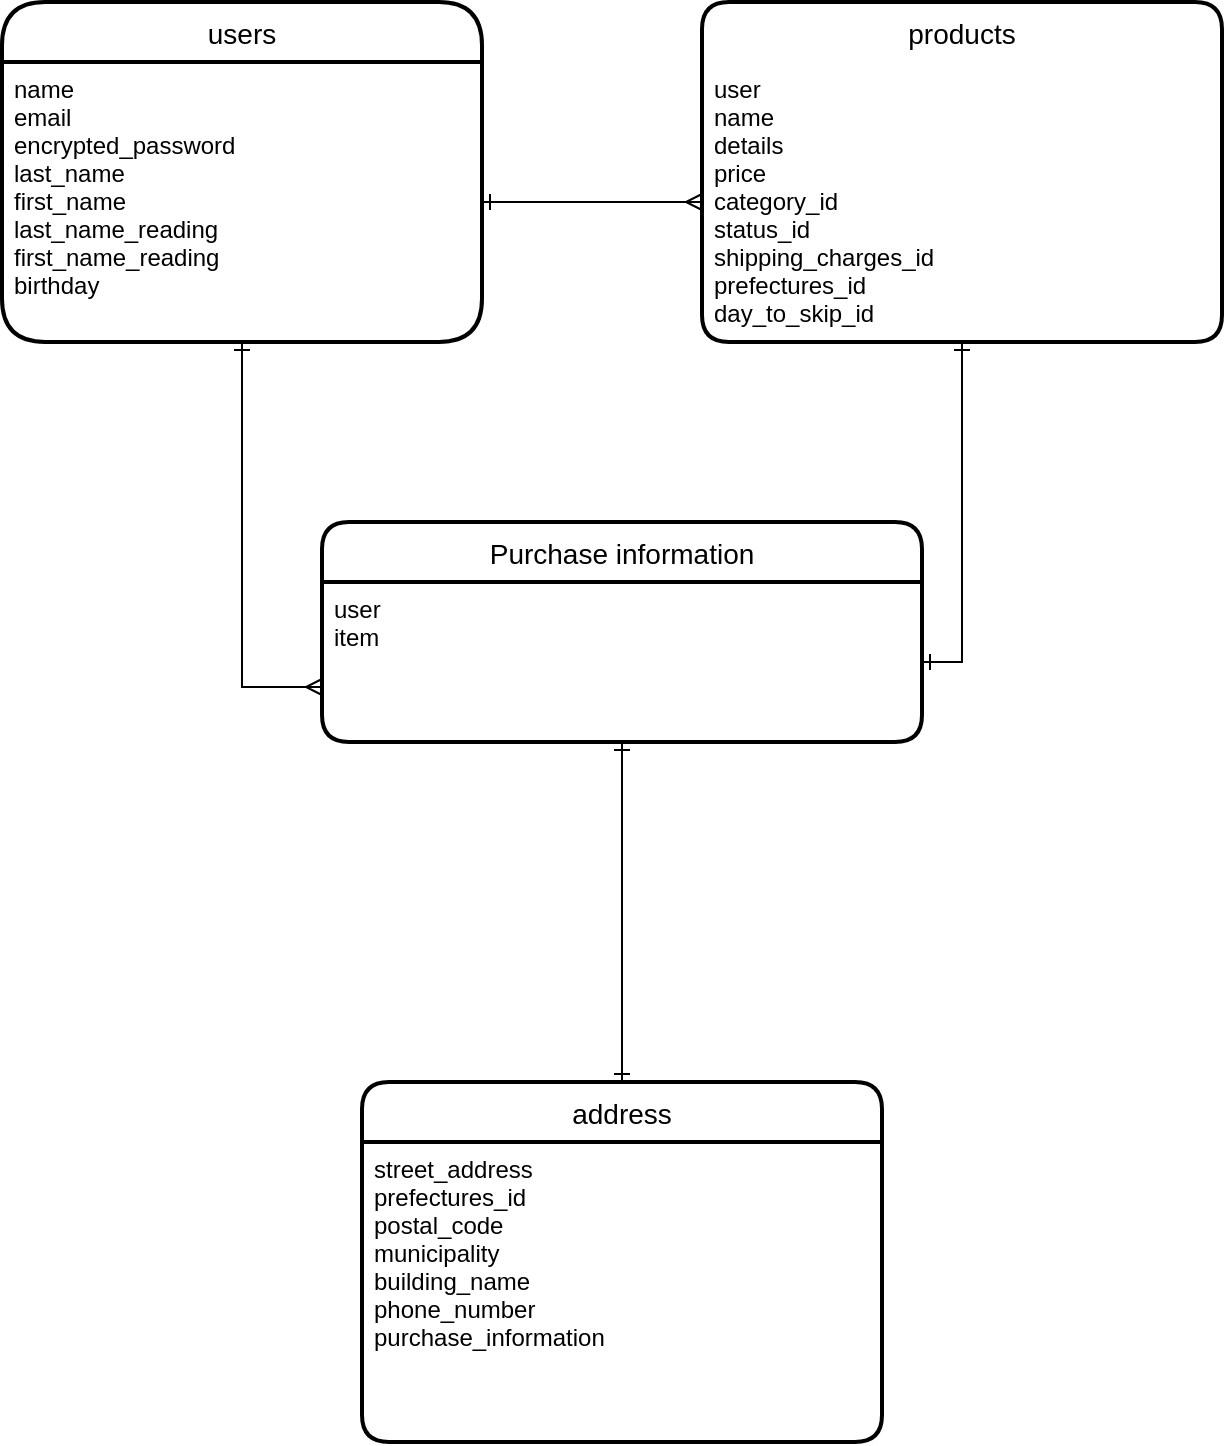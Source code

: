 <mxfile version="13.10.0" type="embed">
    <diagram id="GgFsAg4D46X8QTK0wWNf" name="ページ1">
        <mxGraphModel dx="707" dy="581" grid="1" gridSize="10" guides="1" tooltips="1" connect="1" arrows="1" fold="1" page="1" pageScale="1" pageWidth="827" pageHeight="1169" math="0" shadow="0">
            <root>
                <mxCell id="0"/>
                <mxCell id="1" parent="0"/>
                <mxCell id="66" value="users" style="swimlane;childLayout=stackLayout;horizontal=1;startSize=30;horizontalStack=0;rounded=1;fontSize=14;fontStyle=0;strokeWidth=2;resizeParent=0;resizeLast=1;shadow=0;dashed=0;align=center;arcSize=24;" parent="1" vertex="1">
                    <mxGeometry x="200" y="110" width="240" height="170" as="geometry"/>
                </mxCell>
                <mxCell id="138" value="name&#10;email&#10;encrypted_password&#10;last_name&#10;first_name&#10;last_name_reading&#10;first_name_reading&#10;birthday&#10;" style="align=left;strokeColor=none;fillColor=none;spacingLeft=4;fontSize=12;verticalAlign=top;resizable=0;rotatable=0;part=1;" parent="66" vertex="1">
                    <mxGeometry y="30" width="240" height="140" as="geometry"/>
                </mxCell>
                <mxCell id="78" value="products" style="swimlane;childLayout=stackLayout;horizontal=1;startSize=30;horizontalStack=0;rounded=1;fontSize=14;fontStyle=0;strokeWidth=2;resizeParent=0;resizeLast=1;shadow=0;dashed=0;align=center;swimlaneLine=0;" parent="1" vertex="1">
                    <mxGeometry x="550" y="110" width="260" height="170" as="geometry"/>
                </mxCell>
                <mxCell id="79" value="user&#10;name&#10;details&#10;price&#10;category_id&#10;status_id&#10;shipping_charges_id&#10;prefectures_id&#10;day_to_skip_id&#10;&#10;" style="align=left;strokeColor=none;fillColor=none;spacingLeft=4;fontSize=12;verticalAlign=top;resizable=0;rotatable=0;part=1;" parent="78" vertex="1">
                    <mxGeometry y="30" width="260" height="140" as="geometry"/>
                </mxCell>
                <mxCell id="113" value="address" style="swimlane;childLayout=stackLayout;horizontal=1;startSize=30;horizontalStack=0;rounded=1;fontSize=14;fontStyle=0;strokeWidth=2;resizeParent=0;resizeLast=1;shadow=0;dashed=0;align=center;" parent="1" vertex="1">
                    <mxGeometry x="380" y="650" width="260" height="180" as="geometry"/>
                </mxCell>
                <mxCell id="114" value="street_address&#10;prefectures_id&#10;postal_code&#10;municipality&#10;building_name&#10;phone_number&#10;purchase_information " style="align=left;strokeColor=none;fillColor=none;spacingLeft=4;fontSize=12;verticalAlign=top;resizable=0;rotatable=0;part=1;" parent="113" vertex="1">
                    <mxGeometry y="30" width="260" height="150" as="geometry"/>
                </mxCell>
                <mxCell id="80" value="Purchase information" style="swimlane;childLayout=stackLayout;horizontal=1;startSize=30;horizontalStack=0;rounded=1;fontSize=14;fontStyle=0;strokeWidth=2;resizeParent=0;resizeLast=1;shadow=0;dashed=0;align=center;" parent="1" vertex="1">
                    <mxGeometry x="360" y="370" width="300" height="110" as="geometry"/>
                </mxCell>
                <mxCell id="81" value="user&#10;item" style="align=left;strokeColor=none;fillColor=none;spacingLeft=4;fontSize=12;verticalAlign=top;resizable=0;rotatable=0;part=1;" parent="80" vertex="1">
                    <mxGeometry y="30" width="300" height="80" as="geometry"/>
                </mxCell>
                <mxCell id="145" style="edgeStyle=orthogonalEdgeStyle;rounded=0;orthogonalLoop=1;jettySize=auto;html=1;entryX=0;entryY=0.5;entryDx=0;entryDy=0;startArrow=ERone;startFill=0;endArrow=ERmany;endFill=0;strokeWidth=1;fillColor=#FFFF00;" parent="1" source="138" target="79" edge="1">
                    <mxGeometry relative="1" as="geometry"/>
                </mxCell>
                <mxCell id="148" style="edgeStyle=orthogonalEdgeStyle;rounded=0;orthogonalLoop=1;jettySize=auto;html=1;startArrow=ERone;startFill=0;endArrow=ERone;endFill=0;strokeWidth=1;fillColor=#FFFF00;entryX=0.5;entryY=0;entryDx=0;entryDy=0;" parent="1" source="81" target="113" edge="1">
                    <mxGeometry relative="1" as="geometry">
                        <mxPoint x="420" y="810" as="targetPoint"/>
                    </mxGeometry>
                </mxCell>
                <mxCell id="153" style="edgeStyle=orthogonalEdgeStyle;rounded=0;orthogonalLoop=1;jettySize=auto;html=1;exitX=1;exitY=0.5;exitDx=0;exitDy=0;entryX=0.5;entryY=1;entryDx=0;entryDy=0;startArrow=ERone;startFill=0;endArrow=ERone;endFill=0;strokeWidth=1;fillColor=#FFFF00;" parent="1" source="81" target="79" edge="1">
                    <mxGeometry relative="1" as="geometry"/>
                </mxCell>
                <mxCell id="165" style="edgeStyle=orthogonalEdgeStyle;rounded=0;orthogonalLoop=1;jettySize=auto;html=1;entryX=0;entryY=0.75;entryDx=0;entryDy=0;startArrow=ERone;startFill=0;endArrow=ERmany;endFill=0;strokeWidth=1;fillColor=#FFFF00;" parent="1" source="138" target="80" edge="1">
                    <mxGeometry relative="1" as="geometry"/>
                </mxCell>
            </root>
        </mxGraphModel>
    </diagram>
</mxfile>